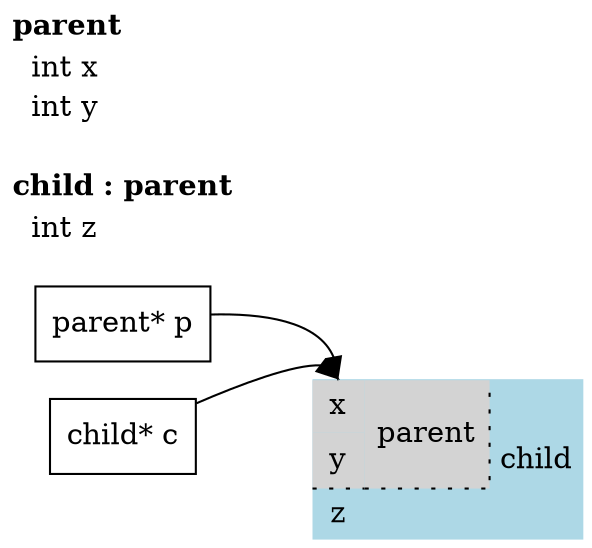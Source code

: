 digraph {

    graph [
        rankdir = "LR"
    ];

    node [
        shape = "box"
    ]

    { rank = same; "parent* p"; "child* c"; classes }

    classes [
        label = <
            <table border="0" cellborder="0" cellspacing="0">
                <tr><td align = "left"><b>parent</b></td></tr>
                <tr><td align = "left">  int x</td></tr>
                <tr><td align = "left">  int y</td></tr>

                // empty row
                <tr><td><br/></td></tr>

                <tr><td align = "left"><b>child : parent</b></td></tr>
                <tr><td align = "left">  int z</td></tr>
            </table>
        >
        shape = plain
    ];

    object [
        label = <
            <table border="0" cellborder="0" cellspacing="0" cellpadding = "5" bgcolor = "lightblue">
                <tr>
                    <td width = "25" bgcolor = "lightgray" port = "base" >x</td>
                    <td rowspan = "2" bgcolor = "lightgray" border = "1" sides = "RB" style = "dotted">parent</td>
                    <td rowspan = "3">child</td>
                </tr>
                <tr><td bgcolor = "lightgray" border = "1" sides = "B" style = "dotted">y</td></tr>
                <tr><td >z</td></tr>
            </table>
        >
        shape = plain
    ];

    "parent* p" -> object:base:n;
    "child* c" -> object:base:n;

}
